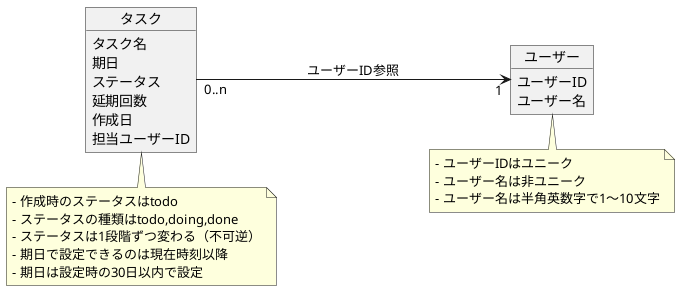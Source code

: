 @startuml
left to right direction

object ユーザー {
    ユーザーID
    ユーザー名
}

object タスク {
    タスク名
    期日
    ステータス
    延期回数
    作成日
    担当ユーザーID
}

タスク "0..n" --> "1" ユーザー : ユーザーID参照

note bottom of ユーザー: - ユーザーIDはユニーク\n- ユーザー名は非ユニーク\n- ユーザー名は半角英数字で1〜10文字
note bottom of タスク: - 作成時のステータスはtodo\n- ステータスの種類はtodo,doing,done\m\n- ステータスは1段階ずつ変わる（不可逆）\n- 期日で設定できるのは現在時刻以降\n- 期日は設定時の30日以内で設定

@enduml